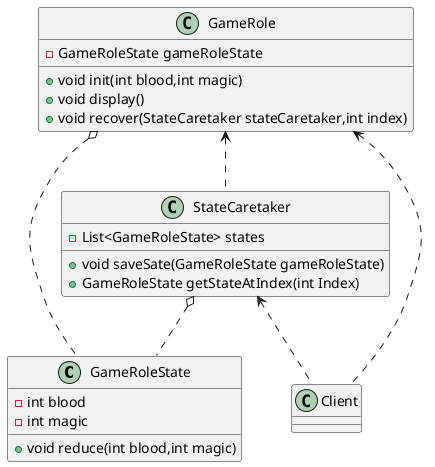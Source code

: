 @startuml

class GameRoleState{
      {field} - int blood
      {field} - int magic
      {method} + void reduce(int blood,int magic)
}

class GameRole{
    {field} - GameRoleState gameRoleState
    {method} + void init(int blood,int magic)
    {method} + void display()
    {method} + void recover(StateCaretaker stateCaretaker,int index)
}

class StateCaretaker{
      {field} - List<GameRoleState> states
      {method} + void saveSate(GameRoleState gameRoleState)
      {method} + GameRoleState getStateAtIndex(int Index)

}

class Client
GameRole o.. GameRoleState
GameRole <.. StateCaretaker
StateCaretaker o.. GameRoleState
GameRole <.. Client
StateCaretaker <.. Client
@enduml